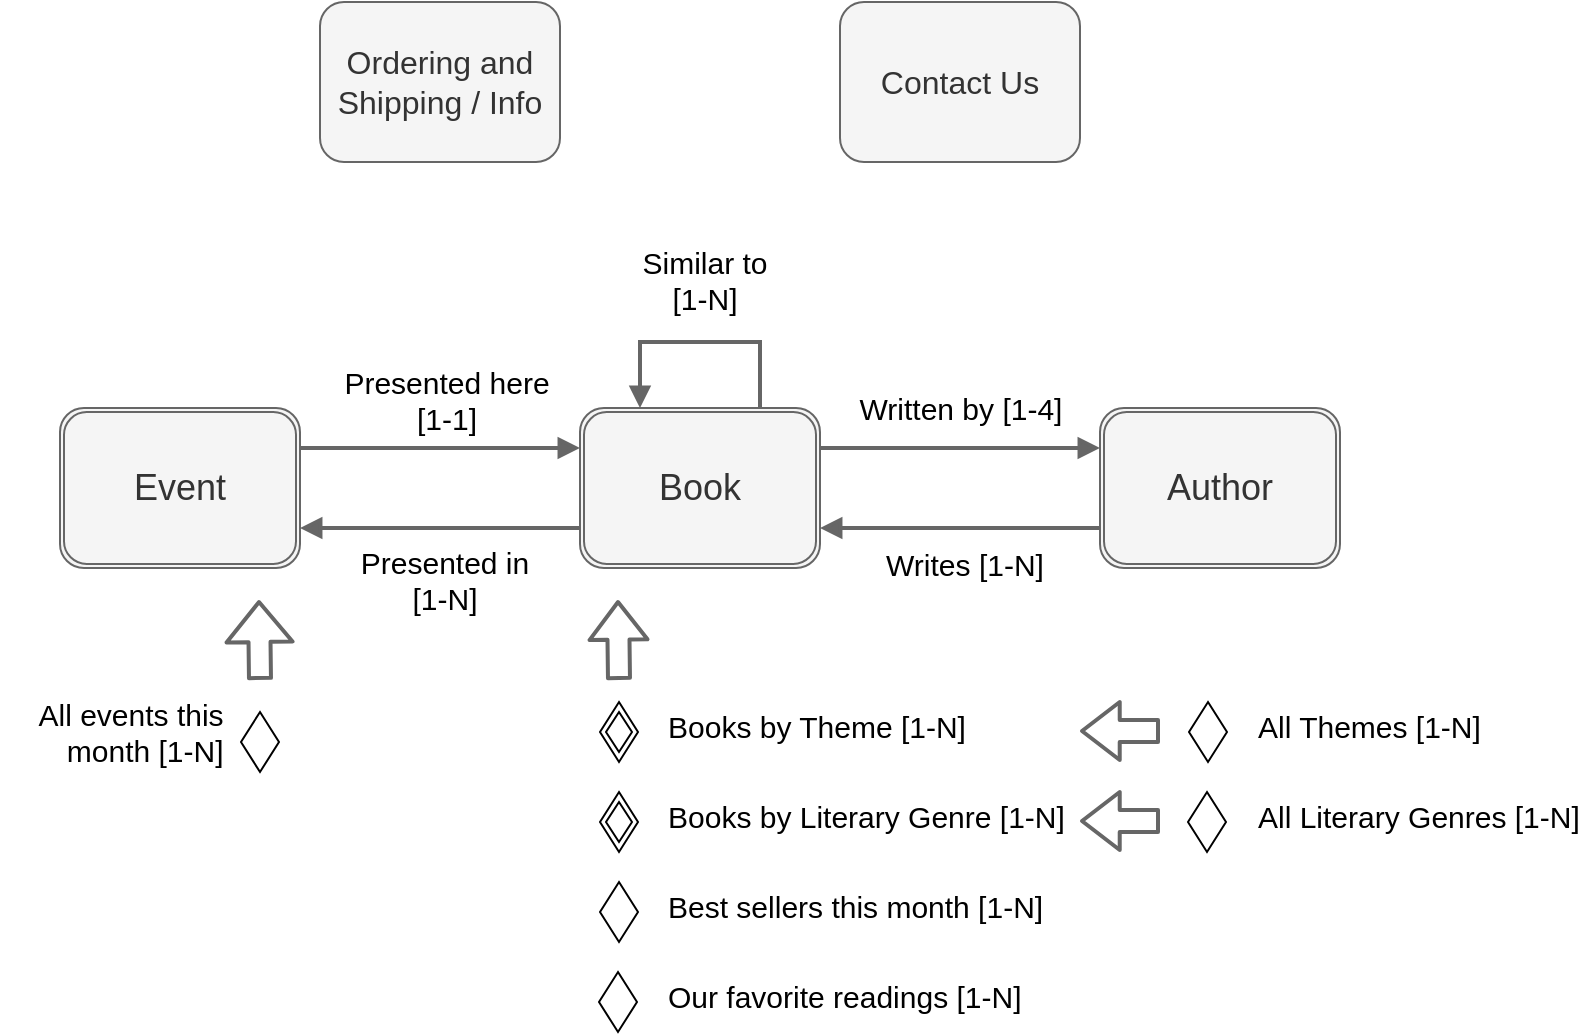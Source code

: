 <mxfile version="10.7.5" type="device"><diagram id="jb-OfCTyrwUbj3hsNWsr" name="Page-1"><mxGraphModel dx="1083" dy="634" grid="1" gridSize="10" guides="1" tooltips="1" connect="1" arrows="1" fold="1" page="1" pageScale="1" pageWidth="1169" pageHeight="827" math="0" shadow="0"><root><mxCell id="0"/><mxCell id="1" parent="0"/><mxCell id="3dJG24tM5Yz-6D5Txs5S-52" value="" style="rhombus;whiteSpace=wrap;html=1;fontFamily=Helvetica;" parent="1" vertex="1"><mxGeometry x="400" y="525" width="19" height="30" as="geometry"/></mxCell><mxCell id="3dJG24tM5Yz-6D5Txs5S-2" value="&lt;div title=&quot;Page 2&quot; style=&quot;font-size: 16px;&quot;&gt;&lt;div style=&quot;font-size: 16px;&quot;&gt;&lt;div style=&quot;font-size: 16px;&quot;&gt;&lt;p style=&quot;font-size: 16px;&quot;&gt;&lt;span style=&quot;font-size: 16px;&quot;&gt;Ordering and Shipping / Info&lt;/span&gt;&lt;/p&gt;&lt;/div&gt;&lt;/div&gt;&lt;/div&gt;" style="rounded=1;whiteSpace=wrap;html=1;fillColor=#f5f5f5;strokeColor=#666666;fontColor=#333333;fontSize=16;" parent="1" vertex="1"><mxGeometry x="260" y="130" width="120" height="80" as="geometry"/></mxCell><mxCell id="3dJG24tM5Yz-6D5Txs5S-3" value="&lt;div title=&quot;Page 2&quot; style=&quot;font-size: 16px;&quot;&gt;&lt;div style=&quot;font-size: 16px;&quot;&gt;&lt;div style=&quot;font-size: 16px;&quot;&gt;&lt;p style=&quot;font-size: 16px;&quot;&gt;&lt;span style=&quot;font-size: 16px;&quot;&gt;Contact Us&lt;/span&gt;&lt;/p&gt;&lt;/div&gt;&lt;/div&gt;&lt;/div&gt;" style="rounded=1;whiteSpace=wrap;html=1;fillColor=#f5f5f5;strokeColor=#666666;fontColor=#333333;fontSize=16;" parent="1" vertex="1"><mxGeometry x="520" y="130" width="120" height="80" as="geometry"/></mxCell><mxCell id="3dJG24tM5Yz-6D5Txs5S-14" style="edgeStyle=orthogonalEdgeStyle;rounded=0;orthogonalLoop=1;jettySize=auto;html=1;exitX=1;exitY=0.25;exitDx=0;exitDy=0;entryX=0;entryY=0.25;entryDx=0;entryDy=0;endArrow=block;endFill=1;strokeColor=#666666;strokeWidth=2;fontFamily=Helvetica;" parent="1" source="3dJG24tM5Yz-6D5Txs5S-4" target="3dJG24tM5Yz-6D5Txs5S-6" edge="1"><mxGeometry relative="1" as="geometry"/></mxCell><mxCell id="3dJG24tM5Yz-6D5Txs5S-4" value="&lt;font style=&quot;font-size: 18px&quot;&gt;Event&lt;/font&gt;" style="shape=ext;double=1;rounded=1;whiteSpace=wrap;html=1;fillColor=#f5f5f5;strokeColor=#666666;fontColor=#333333;" parent="1" vertex="1"><mxGeometry x="130" y="333" width="120" height="80" as="geometry"/></mxCell><mxCell id="3dJG24tM5Yz-6D5Txs5S-8" style="edgeStyle=orthogonalEdgeStyle;rounded=0;orthogonalLoop=1;jettySize=auto;html=1;exitX=1;exitY=0.25;exitDx=0;exitDy=0;entryX=0;entryY=0.25;entryDx=0;entryDy=0;endArrow=block;endFill=1;strokeWidth=2;strokeColor=#666666;" parent="1" source="3dJG24tM5Yz-6D5Txs5S-6" target="3dJG24tM5Yz-6D5Txs5S-7" edge="1"><mxGeometry relative="1" as="geometry"/></mxCell><mxCell id="3dJG24tM5Yz-6D5Txs5S-10" value="&lt;font style=&quot;font-size: 15px&quot;&gt;Written by [1-4]&lt;/font&gt;" style="text;html=1;resizable=0;points=[];align=center;verticalAlign=middle;labelBackgroundColor=#ffffff;fontFamily=Helvetica;" parent="3dJG24tM5Yz-6D5Txs5S-8" vertex="1" connectable="0"><mxGeometry x="-0.457" y="1" relative="1" as="geometry"><mxPoint x="32" y="-19" as="offset"/></mxGeometry></mxCell><mxCell id="3dJG24tM5Yz-6D5Txs5S-12" style="edgeStyle=orthogonalEdgeStyle;rounded=0;orthogonalLoop=1;jettySize=auto;html=1;exitX=0;exitY=0.75;exitDx=0;exitDy=0;entryX=1;entryY=0.75;entryDx=0;entryDy=0;endArrow=block;endFill=1;strokeColor=#666666;strokeWidth=2;fontFamily=Helvetica;" parent="1" source="3dJG24tM5Yz-6D5Txs5S-6" target="3dJG24tM5Yz-6D5Txs5S-4" edge="1"><mxGeometry relative="1" as="geometry"/></mxCell><mxCell id="3dJG24tM5Yz-6D5Txs5S-6" value="&lt;font style=&quot;font-size: 18px&quot;&gt;Book&lt;/font&gt;" style="shape=ext;double=1;rounded=1;whiteSpace=wrap;html=1;fillColor=#f5f5f5;strokeColor=#666666;fontColor=#333333;" parent="1" vertex="1"><mxGeometry x="390" y="333" width="120" height="80" as="geometry"/></mxCell><mxCell id="3dJG24tM5Yz-6D5Txs5S-9" style="edgeStyle=orthogonalEdgeStyle;rounded=0;orthogonalLoop=1;jettySize=auto;html=1;exitX=0;exitY=0.75;exitDx=0;exitDy=0;entryX=1;entryY=0.75;entryDx=0;entryDy=0;endArrow=block;endFill=1;strokeColor=#666666;strokeWidth=2;" parent="1" source="3dJG24tM5Yz-6D5Txs5S-7" target="3dJG24tM5Yz-6D5Txs5S-6" edge="1"><mxGeometry relative="1" as="geometry"/></mxCell><mxCell id="3dJG24tM5Yz-6D5Txs5S-7" value="&lt;font style=&quot;font-size: 18px&quot;&gt;Author&lt;br&gt;&lt;/font&gt;" style="shape=ext;double=1;rounded=1;whiteSpace=wrap;html=1;fillColor=#f5f5f5;strokeColor=#666666;fontColor=#333333;" parent="1" vertex="1"><mxGeometry x="650" y="333" width="120" height="80" as="geometry"/></mxCell><mxCell id="3dJG24tM5Yz-6D5Txs5S-11" value="&lt;font style=&quot;font-size: 15px&quot;&gt;Writes [1-N]&lt;br&gt;&lt;/font&gt;" style="text;html=1;resizable=0;points=[];align=center;verticalAlign=middle;labelBackgroundColor=#ffffff;fontFamily=Helvetica;" parent="1" vertex="1" connectable="0"><mxGeometry x="550" y="430" as="geometry"><mxPoint x="32" y="-19" as="offset"/></mxGeometry></mxCell><mxCell id="3dJG24tM5Yz-6D5Txs5S-13" value="&lt;font style=&quot;font-size: 15px&quot;&gt;Presented in&lt;br&gt;[1-N]&lt;br&gt;&lt;/font&gt;" style="text;html=1;resizable=0;points=[];align=center;verticalAlign=middle;labelBackgroundColor=#ffffff;fontFamily=Helvetica;" parent="1" vertex="1" connectable="0"><mxGeometry x="290" y="430" as="geometry"><mxPoint x="32" y="-11" as="offset"/></mxGeometry></mxCell><mxCell id="3dJG24tM5Yz-6D5Txs5S-15" value="&lt;font style=&quot;font-size: 15px&quot;&gt;Presented here&lt;br&gt;[1-1]&lt;br&gt;&lt;/font&gt;" style="text;html=1;resizable=0;points=[];align=center;verticalAlign=middle;labelBackgroundColor=#ffffff;fontFamily=Helvetica;" parent="1" vertex="1" connectable="0"><mxGeometry x="300" y="340" as="geometry"><mxPoint x="23" y="-11" as="offset"/></mxGeometry></mxCell><mxCell id="3dJG24tM5Yz-6D5Txs5S-18" value="&lt;font style=&quot;font-size: 15px&quot;&gt;Similar to&lt;br&gt;[1-N]&lt;br&gt;&lt;/font&gt;" style="text;html=1;resizable=0;points=[];align=center;verticalAlign=middle;labelBackgroundColor=#ffffff;fontFamily=Helvetica;" parent="1" vertex="1" connectable="0"><mxGeometry x="420" y="280" as="geometry"><mxPoint x="32" y="-11" as="offset"/></mxGeometry></mxCell><mxCell id="3dJG24tM5Yz-6D5Txs5S-19" style="edgeStyle=orthogonalEdgeStyle;rounded=0;orthogonalLoop=1;jettySize=auto;html=1;exitX=0.75;exitY=0;exitDx=0;exitDy=0;entryX=0.25;entryY=0;entryDx=0;entryDy=0;endArrow=block;endFill=1;strokeColor=#666666;strokeWidth=2;fontFamily=Helvetica;" parent="1" source="3dJG24tM5Yz-6D5Txs5S-6" target="3dJG24tM5Yz-6D5Txs5S-6" edge="1"><mxGeometry relative="1" as="geometry"><Array as="points"><mxPoint x="480" y="300"/><mxPoint x="420" y="300"/></Array></mxGeometry></mxCell><mxCell id="3dJG24tM5Yz-6D5Txs5S-20" value="" style="shape=flexArrow;endArrow=classic;html=1;strokeColor=#666666;strokeWidth=2;fontFamily=Helvetica;endWidth=16;endSize=5.62;" parent="1" edge="1"><mxGeometry width="50" height="50" relative="1" as="geometry"><mxPoint x="409.5" y="469" as="sourcePoint"/><mxPoint x="409" y="429" as="targetPoint"/></mxGeometry></mxCell><mxCell id="3dJG24tM5Yz-6D5Txs5S-23" value="" style="rhombus;whiteSpace=wrap;html=1;fontFamily=Helvetica;" parent="1" vertex="1"><mxGeometry x="400" y="570" width="19" height="30" as="geometry"/></mxCell><mxCell id="3dJG24tM5Yz-6D5Txs5S-31" value="" style="rhombus;whiteSpace=wrap;html=1;fontFamily=Helvetica;rounded=0;shadow=0;comic=0;" parent="1" vertex="1"><mxGeometry x="399.5" y="615" width="19" height="30" as="geometry"/></mxCell><mxCell id="3dJG24tM5Yz-6D5Txs5S-34" value="" style="rhombus;whiteSpace=wrap;html=1;fontFamily=Helvetica;" parent="1" vertex="1"><mxGeometry x="403" y="530" width="13" height="20" as="geometry"/></mxCell><mxCell id="3dJG24tM5Yz-6D5Txs5S-44" value="" style="shape=flexArrow;endArrow=classic;html=1;strokeColor=#666666;strokeWidth=2;fontFamily=Helvetica;" parent="1" edge="1"><mxGeometry width="50" height="50" relative="1" as="geometry"><mxPoint x="230.0" y="469" as="sourcePoint"/><mxPoint x="229.5" y="429" as="targetPoint"/></mxGeometry></mxCell><mxCell id="3dJG24tM5Yz-6D5Txs5S-45" value="" style="rhombus;whiteSpace=wrap;html=1;fontFamily=Helvetica;" parent="1" vertex="1"><mxGeometry x="220.5" y="485" width="19" height="30" as="geometry"/></mxCell><mxCell id="3dJG24tM5Yz-6D5Txs5S-46" value="&lt;div style=&quot;text-align: right&quot;&gt;&lt;span style=&quot;font-size: 15px&quot;&gt;All events&amp;nbsp;&lt;/span&gt;&lt;span style=&quot;font-size: 15px&quot;&gt;this&lt;/span&gt;&lt;/div&gt;&lt;div style=&quot;text-align: right&quot;&gt;&lt;span style=&quot;font-size: 15px&quot;&gt;month [1-N]&lt;/span&gt;&lt;/div&gt;" style="text;html=1;resizable=0;points=[];align=center;verticalAlign=middle;labelBackgroundColor=#ffffff;fontFamily=Helvetica;" parent="1" vertex="1" connectable="0"><mxGeometry x="100" y="515" as="geometry"><mxPoint x="65" y="-20" as="offset"/></mxGeometry></mxCell><mxCell id="3dJG24tM5Yz-6D5Txs5S-53" value="" style="rhombus;whiteSpace=wrap;html=1;fontFamily=Helvetica;" parent="1" vertex="1"><mxGeometry x="400" y="480" width="19" height="30" as="geometry"/></mxCell><mxCell id="3dJG24tM5Yz-6D5Txs5S-57" value="&lt;font style=&quot;font-size: 15px&quot;&gt;Books by Theme [1-N]&lt;br&gt;&lt;/font&gt;" style="text;html=1;resizable=0;points=[];align=left;verticalAlign=middle;labelBackgroundColor=#ffffff;fontFamily=Helvetica;" parent="1" vertex="1" connectable="0"><mxGeometry x="450" y="440" as="geometry"><mxPoint x="-18" y="52" as="offset"/></mxGeometry></mxCell><mxCell id="3dJG24tM5Yz-6D5Txs5S-58" value="&lt;font style=&quot;font-size: 15px&quot;&gt;Books by Literary Genre [1-N]&lt;br&gt;&lt;/font&gt;" style="text;html=1;resizable=0;points=[];align=left;verticalAlign=middle;labelBackgroundColor=#ffffff;fontFamily=Helvetica;" parent="1" vertex="1" connectable="0"><mxGeometry x="450" y="485" as="geometry"><mxPoint x="-18" y="52" as="offset"/></mxGeometry></mxCell><mxCell id="3dJG24tM5Yz-6D5Txs5S-59" value="&lt;font style=&quot;font-size: 15px&quot;&gt;Best sellers this month [1-N]&lt;br&gt;&lt;/font&gt;" style="text;html=1;resizable=0;points=[];align=left;verticalAlign=middle;labelBackgroundColor=#ffffff;fontFamily=Helvetica;" parent="1" vertex="1" connectable="0"><mxGeometry x="450" y="530" as="geometry"><mxPoint x="-18" y="52" as="offset"/></mxGeometry></mxCell><mxCell id="3dJG24tM5Yz-6D5Txs5S-60" value="&lt;font style=&quot;font-size: 15px&quot;&gt;Our favorite readings [1-N]&lt;br&gt;&lt;/font&gt;" style="text;html=1;resizable=0;points=[];align=left;verticalAlign=middle;labelBackgroundColor=#ffffff;fontFamily=Helvetica;" parent="1" vertex="1" connectable="0"><mxGeometry x="450" y="575" as="geometry"><mxPoint x="-18" y="52" as="offset"/></mxGeometry></mxCell><mxCell id="3dJG24tM5Yz-6D5Txs5S-61" value="" style="rhombus;whiteSpace=wrap;html=1;fontFamily=Helvetica;" parent="1" vertex="1"><mxGeometry x="403" y="485" width="13" height="20" as="geometry"/></mxCell><mxCell id="3dJG24tM5Yz-6D5Txs5S-63" value="" style="rhombus;whiteSpace=wrap;html=1;fontFamily=Helvetica;" parent="1" vertex="1"><mxGeometry x="694.5" y="480" width="19" height="30" as="geometry"/></mxCell><mxCell id="3dJG24tM5Yz-6D5Txs5S-64" value="" style="rhombus;whiteSpace=wrap;html=1;fontFamily=Helvetica;rounded=0;shadow=0;comic=0;" parent="1" vertex="1"><mxGeometry x="694" y="525" width="19" height="30" as="geometry"/></mxCell><mxCell id="3dJG24tM5Yz-6D5Txs5S-65" value="&lt;font style=&quot;font-size: 15px&quot;&gt;All Themes [1-N]&lt;br&gt;&lt;/font&gt;" style="text;html=1;resizable=0;points=[];align=left;verticalAlign=middle;labelBackgroundColor=#ffffff;fontFamily=Helvetica;" parent="1" vertex="1" connectable="0"><mxGeometry x="744.5" y="440" as="geometry"><mxPoint x="-18" y="52" as="offset"/></mxGeometry></mxCell><mxCell id="3dJG24tM5Yz-6D5Txs5S-66" value="&lt;font style=&quot;font-size: 15px&quot;&gt;All Literary Genres [1-N]&lt;br&gt;&lt;/font&gt;" style="text;html=1;resizable=0;points=[];align=left;verticalAlign=middle;labelBackgroundColor=#ffffff;fontFamily=Helvetica;" parent="1" vertex="1" connectable="0"><mxGeometry x="744.5" y="485" as="geometry"><mxPoint x="-18" y="52" as="offset"/></mxGeometry></mxCell><mxCell id="3dJG24tM5Yz-6D5Txs5S-67" value="" style="shape=flexArrow;endArrow=classic;html=1;strokeColor=#666666;strokeWidth=2;fontFamily=Helvetica;endWidth=16;endSize=5.62;" parent="1" edge="1"><mxGeometry width="50" height="50" relative="1" as="geometry"><mxPoint x="680" y="494.5" as="sourcePoint"/><mxPoint x="640" y="494.5" as="targetPoint"/></mxGeometry></mxCell><mxCell id="3dJG24tM5Yz-6D5Txs5S-68" value="" style="shape=flexArrow;endArrow=classic;html=1;strokeColor=#666666;strokeWidth=2;fontFamily=Helvetica;endWidth=16;endSize=5.62;" parent="1" edge="1"><mxGeometry width="50" height="50" relative="1" as="geometry"><mxPoint x="680" y="539.5" as="sourcePoint"/><mxPoint x="640" y="539.5" as="targetPoint"/></mxGeometry></mxCell></root></mxGraphModel></diagram></mxfile>